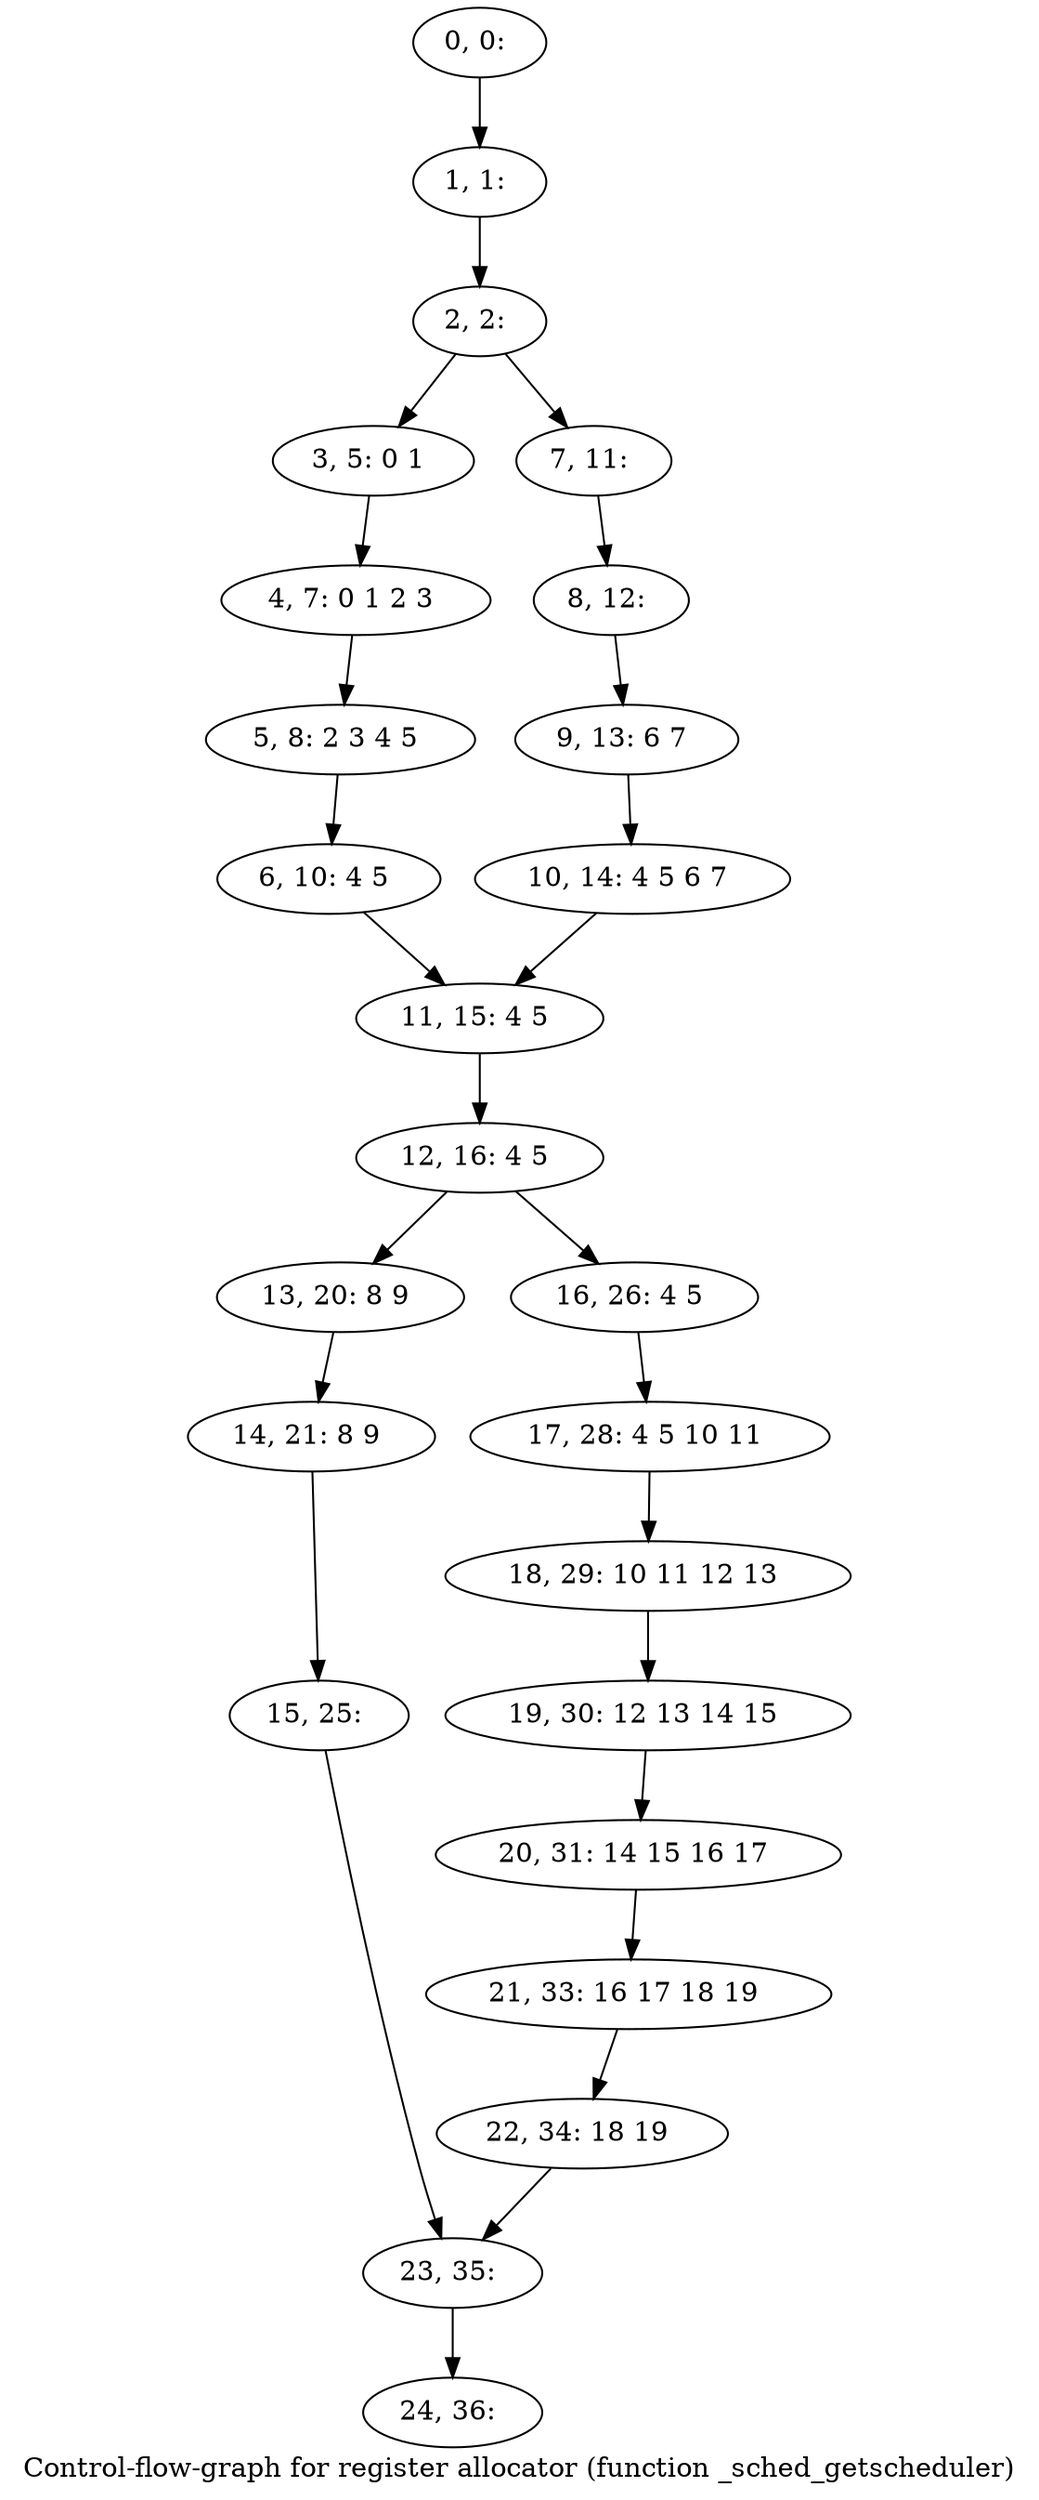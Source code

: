 digraph G {
graph [label="Control-flow-graph for register allocator (function _sched_getscheduler)"]
0[label="0, 0: "];
1[label="1, 1: "];
2[label="2, 2: "];
3[label="3, 5: 0 1 "];
4[label="4, 7: 0 1 2 3 "];
5[label="5, 8: 2 3 4 5 "];
6[label="6, 10: 4 5 "];
7[label="7, 11: "];
8[label="8, 12: "];
9[label="9, 13: 6 7 "];
10[label="10, 14: 4 5 6 7 "];
11[label="11, 15: 4 5 "];
12[label="12, 16: 4 5 "];
13[label="13, 20: 8 9 "];
14[label="14, 21: 8 9 "];
15[label="15, 25: "];
16[label="16, 26: 4 5 "];
17[label="17, 28: 4 5 10 11 "];
18[label="18, 29: 10 11 12 13 "];
19[label="19, 30: 12 13 14 15 "];
20[label="20, 31: 14 15 16 17 "];
21[label="21, 33: 16 17 18 19 "];
22[label="22, 34: 18 19 "];
23[label="23, 35: "];
24[label="24, 36: "];
0->1 ;
1->2 ;
2->3 ;
2->7 ;
3->4 ;
4->5 ;
5->6 ;
6->11 ;
7->8 ;
8->9 ;
9->10 ;
10->11 ;
11->12 ;
12->13 ;
12->16 ;
13->14 ;
14->15 ;
15->23 ;
16->17 ;
17->18 ;
18->19 ;
19->20 ;
20->21 ;
21->22 ;
22->23 ;
23->24 ;
}
